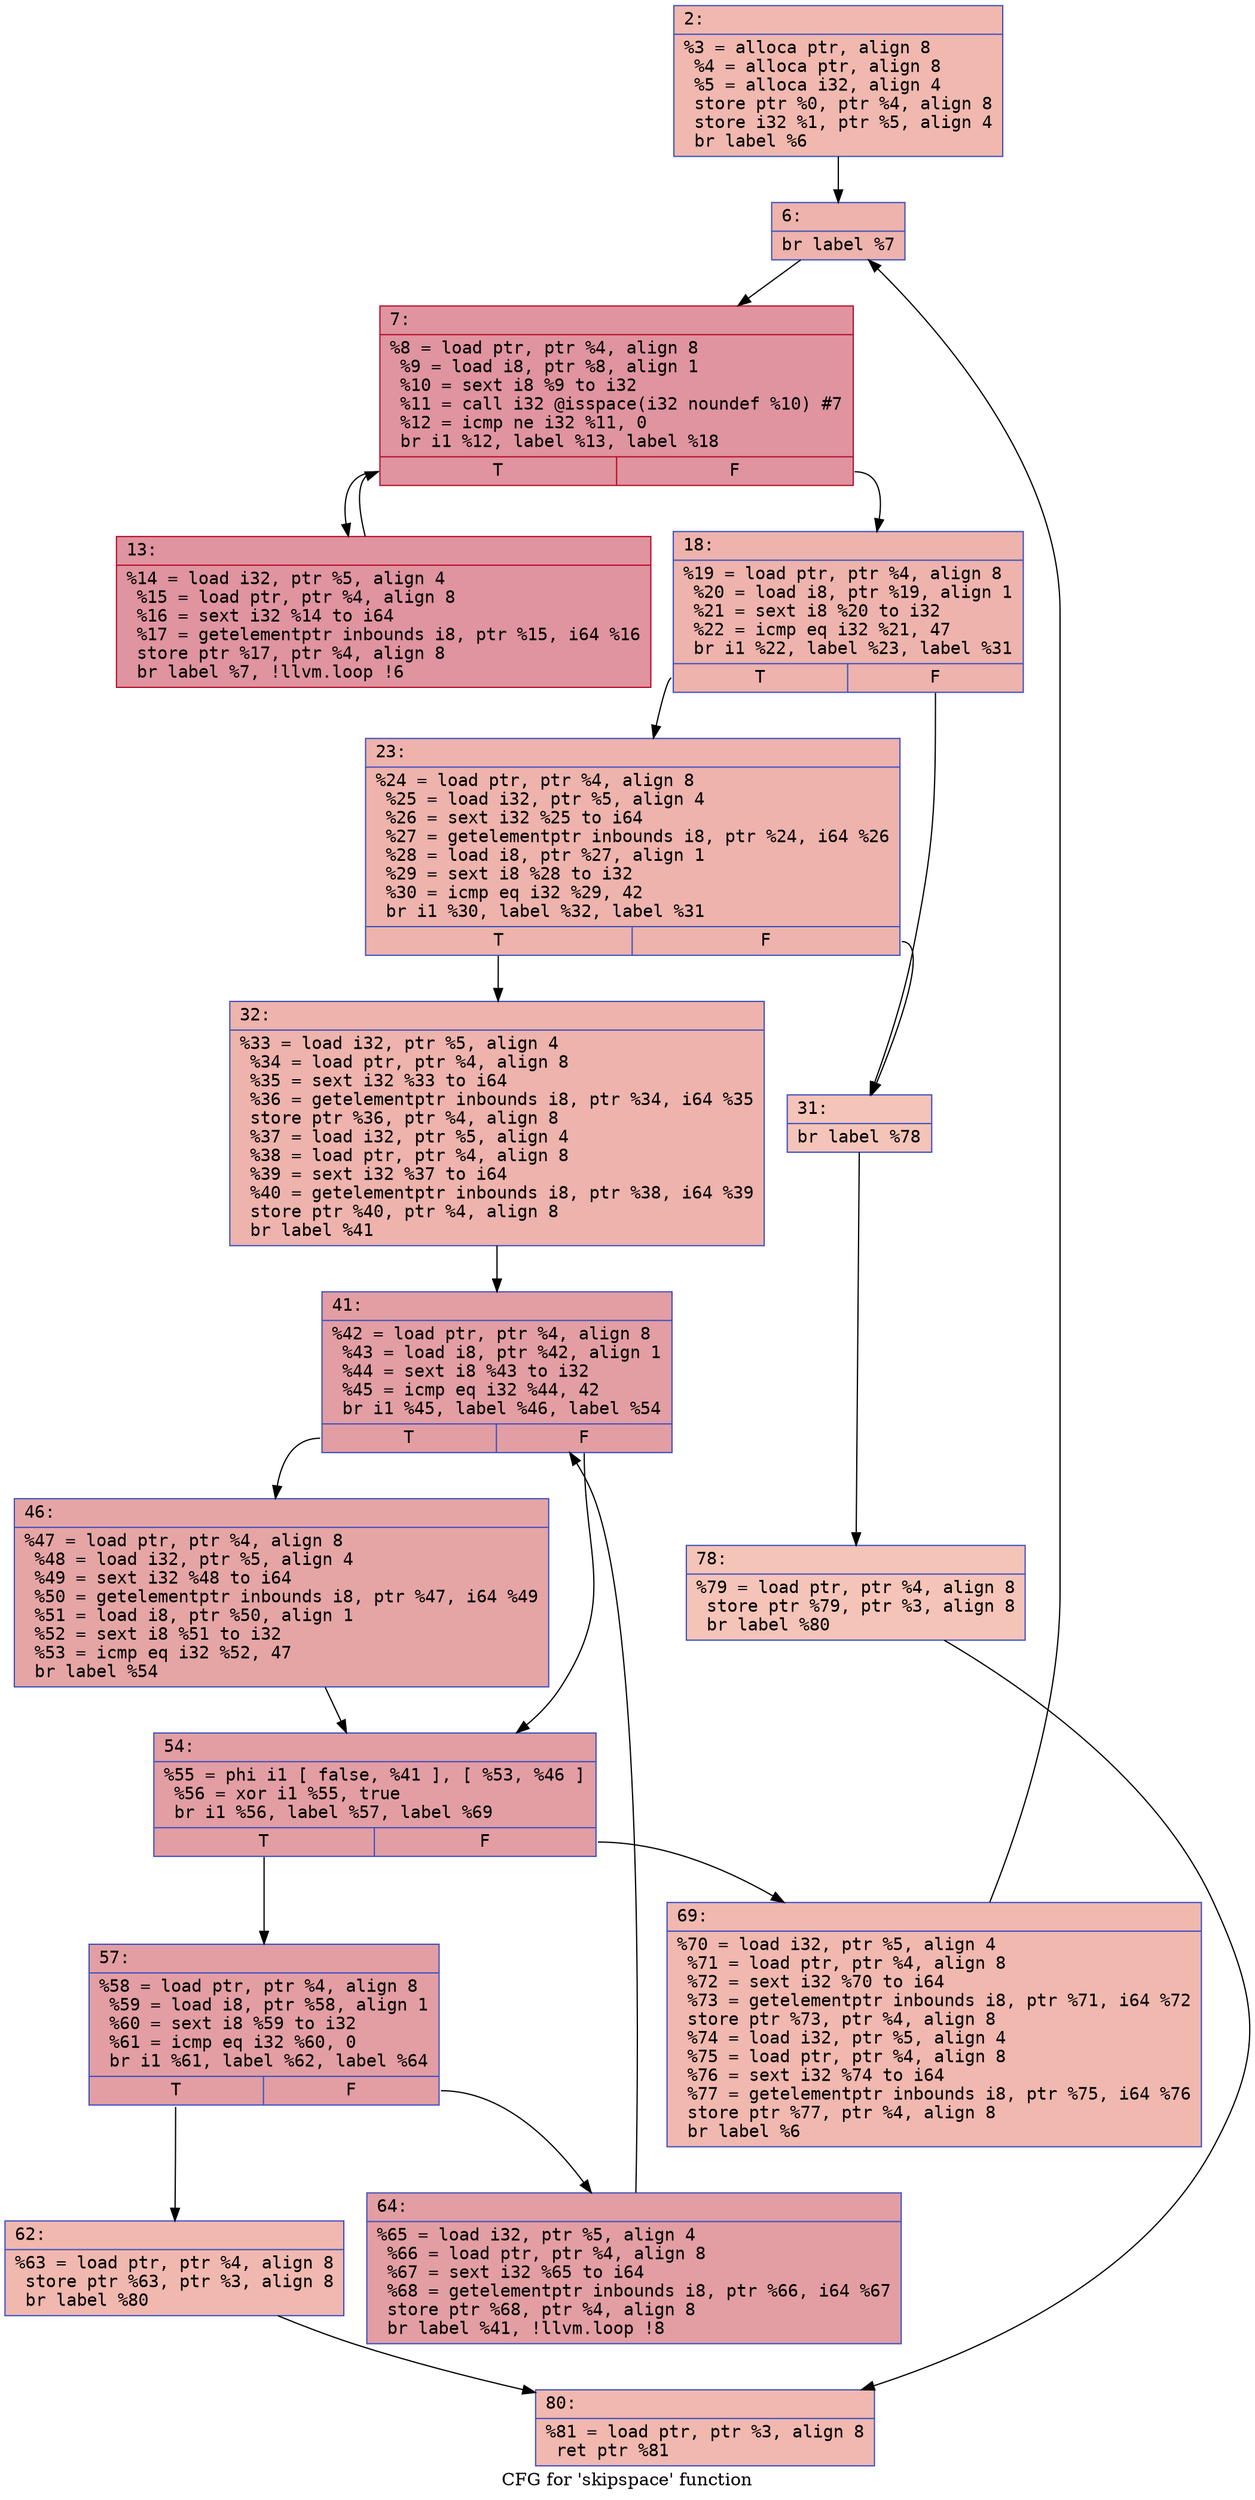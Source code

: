 digraph "CFG for 'skipspace' function" {
	label="CFG for 'skipspace' function";

	Node0x600003105810 [shape=record,color="#3d50c3ff", style=filled, fillcolor="#dc5d4a70" fontname="Courier",label="{2:\l|  %3 = alloca ptr, align 8\l  %4 = alloca ptr, align 8\l  %5 = alloca i32, align 4\l  store ptr %0, ptr %4, align 8\l  store i32 %1, ptr %5, align 4\l  br label %6\l}"];
	Node0x600003105810 -> Node0x600003105900[tooltip="2 -> 6\nProbability 100.00%" ];
	Node0x600003105900 [shape=record,color="#3d50c3ff", style=filled, fillcolor="#d6524470" fontname="Courier",label="{6:\l|  br label %7\l}"];
	Node0x600003105900 -> Node0x600003105950[tooltip="6 -> 7\nProbability 100.00%" ];
	Node0x600003105950 [shape=record,color="#b70d28ff", style=filled, fillcolor="#b70d2870" fontname="Courier",label="{7:\l|  %8 = load ptr, ptr %4, align 8\l  %9 = load i8, ptr %8, align 1\l  %10 = sext i8 %9 to i32\l  %11 = call i32 @isspace(i32 noundef %10) #7\l  %12 = icmp ne i32 %11, 0\l  br i1 %12, label %13, label %18\l|{<s0>T|<s1>F}}"];
	Node0x600003105950:s0 -> Node0x6000031059a0[tooltip="7 -> 13\nProbability 96.88%" ];
	Node0x600003105950:s1 -> Node0x6000031059f0[tooltip="7 -> 18\nProbability 3.12%" ];
	Node0x6000031059a0 [shape=record,color="#b70d28ff", style=filled, fillcolor="#b70d2870" fontname="Courier",label="{13:\l|  %14 = load i32, ptr %5, align 4\l  %15 = load ptr, ptr %4, align 8\l  %16 = sext i32 %14 to i64\l  %17 = getelementptr inbounds i8, ptr %15, i64 %16\l  store ptr %17, ptr %4, align 8\l  br label %7, !llvm.loop !6\l}"];
	Node0x6000031059a0 -> Node0x600003105950[tooltip="13 -> 7\nProbability 100.00%" ];
	Node0x6000031059f0 [shape=record,color="#3d50c3ff", style=filled, fillcolor="#d6524470" fontname="Courier",label="{18:\l|  %19 = load ptr, ptr %4, align 8\l  %20 = load i8, ptr %19, align 1\l  %21 = sext i8 %20 to i32\l  %22 = icmp eq i32 %21, 47\l  br i1 %22, label %23, label %31\l|{<s0>T|<s1>F}}"];
	Node0x6000031059f0:s0 -> Node0x600003105a40[tooltip="18 -> 23\nProbability 96.88%" ];
	Node0x6000031059f0:s1 -> Node0x600003105a90[tooltip="18 -> 31\nProbability 3.12%" ];
	Node0x600003105a40 [shape=record,color="#3d50c3ff", style=filled, fillcolor="#d6524470" fontname="Courier",label="{23:\l|  %24 = load ptr, ptr %4, align 8\l  %25 = load i32, ptr %5, align 4\l  %26 = sext i32 %25 to i64\l  %27 = getelementptr inbounds i8, ptr %24, i64 %26\l  %28 = load i8, ptr %27, align 1\l  %29 = sext i8 %28 to i32\l  %30 = icmp eq i32 %29, 42\l  br i1 %30, label %32, label %31\l|{<s0>T|<s1>F}}"];
	Node0x600003105a40:s0 -> Node0x600003105ae0[tooltip="23 -> 32\nProbability 96.88%" ];
	Node0x600003105a40:s1 -> Node0x600003105a90[tooltip="23 -> 31\nProbability 3.12%" ];
	Node0x600003105a90 [shape=record,color="#3d50c3ff", style=filled, fillcolor="#e97a5f70" fontname="Courier",label="{31:\l|  br label %78\l}"];
	Node0x600003105a90 -> Node0x600003105d60[tooltip="31 -> 78\nProbability 100.00%" ];
	Node0x600003105ae0 [shape=record,color="#3d50c3ff", style=filled, fillcolor="#d6524470" fontname="Courier",label="{32:\l|  %33 = load i32, ptr %5, align 4\l  %34 = load ptr, ptr %4, align 8\l  %35 = sext i32 %33 to i64\l  %36 = getelementptr inbounds i8, ptr %34, i64 %35\l  store ptr %36, ptr %4, align 8\l  %37 = load i32, ptr %5, align 4\l  %38 = load ptr, ptr %4, align 8\l  %39 = sext i32 %37 to i64\l  %40 = getelementptr inbounds i8, ptr %38, i64 %39\l  store ptr %40, ptr %4, align 8\l  br label %41\l}"];
	Node0x600003105ae0 -> Node0x600003105b30[tooltip="32 -> 41\nProbability 100.00%" ];
	Node0x600003105b30 [shape=record,color="#3d50c3ff", style=filled, fillcolor="#be242e70" fontname="Courier",label="{41:\l|  %42 = load ptr, ptr %4, align 8\l  %43 = load i8, ptr %42, align 1\l  %44 = sext i8 %43 to i32\l  %45 = icmp eq i32 %44, 42\l  br i1 %45, label %46, label %54\l|{<s0>T|<s1>F}}"];
	Node0x600003105b30:s0 -> Node0x600003105b80[tooltip="41 -> 46\nProbability 50.00%" ];
	Node0x600003105b30:s1 -> Node0x600003105bd0[tooltip="41 -> 54\nProbability 50.00%" ];
	Node0x600003105b80 [shape=record,color="#3d50c3ff", style=filled, fillcolor="#c5333470" fontname="Courier",label="{46:\l|  %47 = load ptr, ptr %4, align 8\l  %48 = load i32, ptr %5, align 4\l  %49 = sext i32 %48 to i64\l  %50 = getelementptr inbounds i8, ptr %47, i64 %49\l  %51 = load i8, ptr %50, align 1\l  %52 = sext i8 %51 to i32\l  %53 = icmp eq i32 %52, 47\l  br label %54\l}"];
	Node0x600003105b80 -> Node0x600003105bd0[tooltip="46 -> 54\nProbability 100.00%" ];
	Node0x600003105bd0 [shape=record,color="#3d50c3ff", style=filled, fillcolor="#be242e70" fontname="Courier",label="{54:\l|  %55 = phi i1 [ false, %41 ], [ %53, %46 ]\l  %56 = xor i1 %55, true\l  br i1 %56, label %57, label %69\l|{<s0>T|<s1>F}}"];
	Node0x600003105bd0:s0 -> Node0x600003105c20[tooltip="54 -> 57\nProbability 96.88%" ];
	Node0x600003105bd0:s1 -> Node0x600003105d10[tooltip="54 -> 69\nProbability 3.12%" ];
	Node0x600003105c20 [shape=record,color="#3d50c3ff", style=filled, fillcolor="#be242e70" fontname="Courier",label="{57:\l|  %58 = load ptr, ptr %4, align 8\l  %59 = load i8, ptr %58, align 1\l  %60 = sext i8 %59 to i32\l  %61 = icmp eq i32 %60, 0\l  br i1 %61, label %62, label %64\l|{<s0>T|<s1>F}}"];
	Node0x600003105c20:s0 -> Node0x600003105c70[tooltip="57 -> 62\nProbability 3.12%" ];
	Node0x600003105c20:s1 -> Node0x600003105cc0[tooltip="57 -> 64\nProbability 96.88%" ];
	Node0x600003105c70 [shape=record,color="#3d50c3ff", style=filled, fillcolor="#dc5d4a70" fontname="Courier",label="{62:\l|  %63 = load ptr, ptr %4, align 8\l  store ptr %63, ptr %3, align 8\l  br label %80\l}"];
	Node0x600003105c70 -> Node0x600003105db0[tooltip="62 -> 80\nProbability 100.00%" ];
	Node0x600003105cc0 [shape=record,color="#3d50c3ff", style=filled, fillcolor="#be242e70" fontname="Courier",label="{64:\l|  %65 = load i32, ptr %5, align 4\l  %66 = load ptr, ptr %4, align 8\l  %67 = sext i32 %65 to i64\l  %68 = getelementptr inbounds i8, ptr %66, i64 %67\l  store ptr %68, ptr %4, align 8\l  br label %41, !llvm.loop !8\l}"];
	Node0x600003105cc0 -> Node0x600003105b30[tooltip="64 -> 41\nProbability 100.00%" ];
	Node0x600003105d10 [shape=record,color="#3d50c3ff", style=filled, fillcolor="#dc5d4a70" fontname="Courier",label="{69:\l|  %70 = load i32, ptr %5, align 4\l  %71 = load ptr, ptr %4, align 8\l  %72 = sext i32 %70 to i64\l  %73 = getelementptr inbounds i8, ptr %71, i64 %72\l  store ptr %73, ptr %4, align 8\l  %74 = load i32, ptr %5, align 4\l  %75 = load ptr, ptr %4, align 8\l  %76 = sext i32 %74 to i64\l  %77 = getelementptr inbounds i8, ptr %75, i64 %76\l  store ptr %77, ptr %4, align 8\l  br label %6\l}"];
	Node0x600003105d10 -> Node0x600003105900[tooltip="69 -> 6\nProbability 100.00%" ];
	Node0x600003105d60 [shape=record,color="#3d50c3ff", style=filled, fillcolor="#e97a5f70" fontname="Courier",label="{78:\l|  %79 = load ptr, ptr %4, align 8\l  store ptr %79, ptr %3, align 8\l  br label %80\l}"];
	Node0x600003105d60 -> Node0x600003105db0[tooltip="78 -> 80\nProbability 100.00%" ];
	Node0x600003105db0 [shape=record,color="#3d50c3ff", style=filled, fillcolor="#dc5d4a70" fontname="Courier",label="{80:\l|  %81 = load ptr, ptr %3, align 8\l  ret ptr %81\l}"];
}
